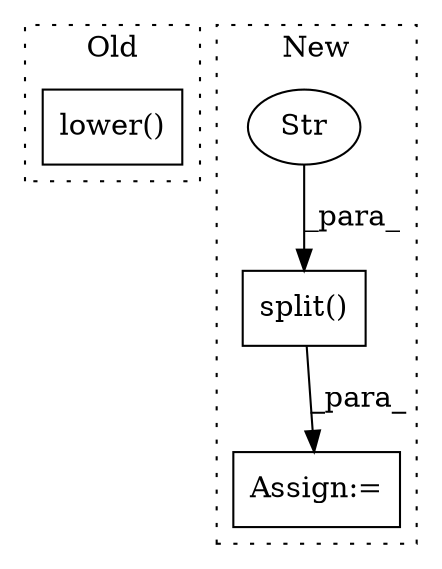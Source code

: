 digraph G {
subgraph cluster0 {
1 [label="lower()" a="75" s="1497" l="16" shape="box"];
label = "Old";
style="dotted";
}
subgraph cluster1 {
2 [label="split()" a="75" s="1125,1144" l="16,1" shape="box"];
3 [label="Assign:=" a="68" s="1159" l="3" shape="box"];
4 [label="Str" a="66" s="1141" l="3" shape="ellipse"];
label = "New";
style="dotted";
}
2 -> 3 [label="_para_"];
4 -> 2 [label="_para_"];
}